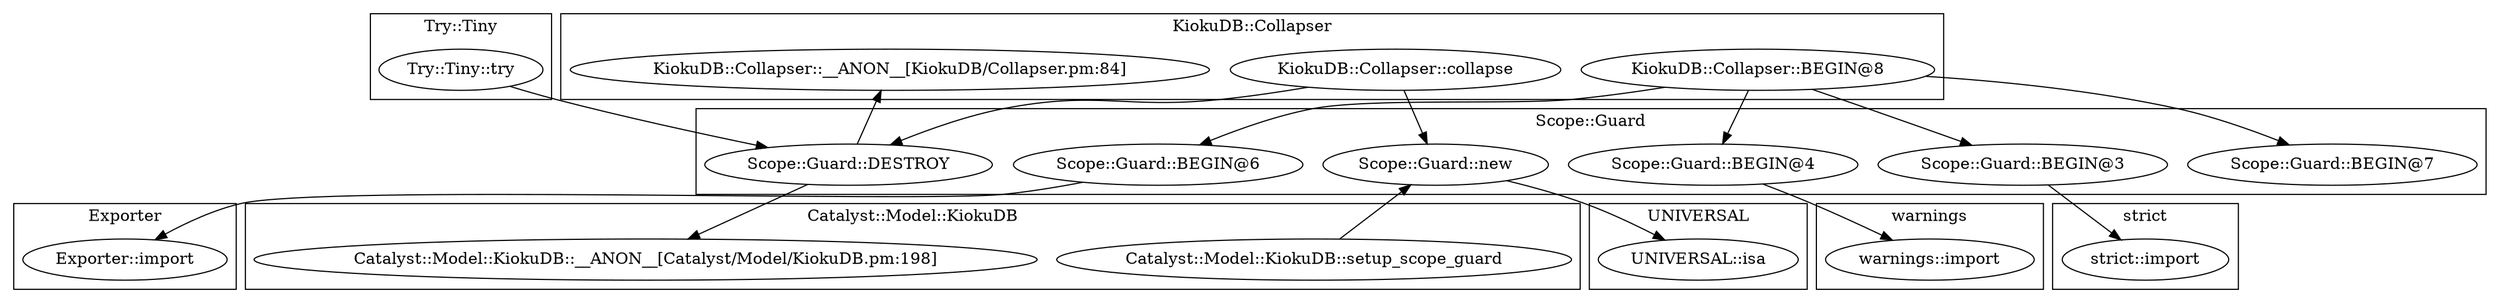 digraph {
graph [overlap=false]
subgraph cluster_Try_Tiny {
	label="Try::Tiny";
	"Try::Tiny::try";
}
subgraph cluster_UNIVERSAL {
	label="UNIVERSAL";
	"UNIVERSAL::isa";
}
subgraph cluster_Scope_Guard {
	label="Scope::Guard";
	"Scope::Guard::BEGIN@6";
	"Scope::Guard::BEGIN@7";
	"Scope::Guard::DESTROY";
	"Scope::Guard::new";
	"Scope::Guard::BEGIN@4";
	"Scope::Guard::BEGIN@3";
}
subgraph cluster_Catalyst_Model_KiokuDB {
	label="Catalyst::Model::KiokuDB";
	"Catalyst::Model::KiokuDB::__ANON__[Catalyst/Model/KiokuDB.pm:198]";
	"Catalyst::Model::KiokuDB::setup_scope_guard";
}
subgraph cluster_warnings {
	label="warnings";
	"warnings::import";
}
subgraph cluster_Exporter {
	label="Exporter";
	"Exporter::import";
}
subgraph cluster_KiokuDB_Collapser {
	label="KiokuDB::Collapser";
	"KiokuDB::Collapser::__ANON__[KiokuDB/Collapser.pm:84]";
	"KiokuDB::Collapser::collapse";
	"KiokuDB::Collapser::BEGIN@8";
}
subgraph cluster_strict {
	label="strict";
	"strict::import";
}
"Scope::Guard::DESTROY" -> "Catalyst::Model::KiokuDB::__ANON__[Catalyst/Model/KiokuDB.pm:198]";
"KiokuDB::Collapser::collapse" -> "Scope::Guard::new";
"Catalyst::Model::KiokuDB::setup_scope_guard" -> "Scope::Guard::new";
"KiokuDB::Collapser::collapse" -> "Scope::Guard::DESTROY";
"Try::Tiny::try" -> "Scope::Guard::DESTROY";
"Scope::Guard::DESTROY" -> "KiokuDB::Collapser::__ANON__[KiokuDB/Collapser.pm:84]";
"KiokuDB::Collapser::BEGIN@8" -> "Scope::Guard::BEGIN@7";
"Scope::Guard::BEGIN@3" -> "strict::import";
"KiokuDB::Collapser::BEGIN@8" -> "Scope::Guard::BEGIN@6";
"KiokuDB::Collapser::BEGIN@8" -> "Scope::Guard::BEGIN@3";
"Scope::Guard::BEGIN@6" -> "Exporter::import";
"Scope::Guard::BEGIN@4" -> "warnings::import";
"Scope::Guard::new" -> "UNIVERSAL::isa";
"KiokuDB::Collapser::BEGIN@8" -> "Scope::Guard::BEGIN@4";
}
